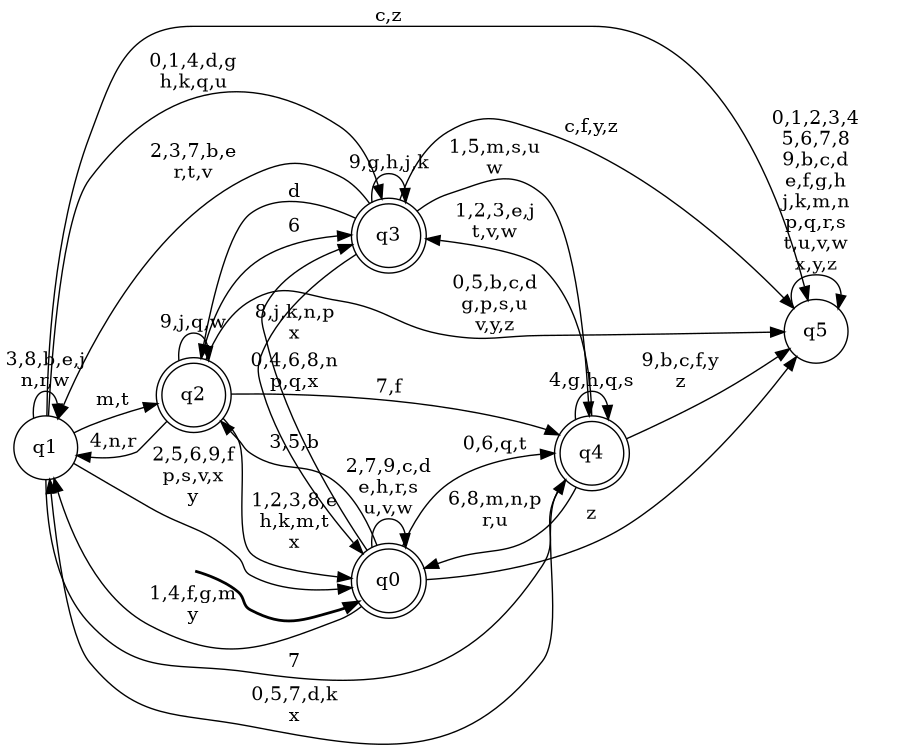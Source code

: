 digraph BlueStar {
__start0 [style = invis, shape = none, label = "", width = 0, height = 0];

rankdir=LR;
size="8,5";

s0 [style="rounded,filled", color="black", fillcolor="white" shape="doublecircle", label="q0"];
s1 [style="filled", color="black", fillcolor="white" shape="circle", label="q1"];
s2 [style="rounded,filled", color="black", fillcolor="white" shape="doublecircle", label="q2"];
s3 [style="rounded,filled", color="black", fillcolor="white" shape="doublecircle", label="q3"];
s4 [style="rounded,filled", color="black", fillcolor="white" shape="doublecircle", label="q4"];
s5 [style="filled", color="black", fillcolor="white" shape="circle", label="q5"];
subgraph cluster_main { 
	graph [pad=".75", ranksep="0.15", nodesep="0.15"];
	 style=invis; 
	__start0 -> s0 [penwidth=2];
}
s0 -> s0 [label="2,7,9,c,d\ne,h,r,s\nu,v,w"];
s0 -> s1 [label="1,4,f,g,m\ny"];
s0 -> s2 [label="3,5,b"];
s0 -> s3 [label="8,j,k,n,p\nx"];
s0 -> s4 [label="0,6,q,t"];
s0 -> s5 [label="z"];
s1 -> s0 [label="2,5,6,9,f\np,s,v,x\ny"];
s1 -> s1 [label="3,8,b,e,j\nn,r,w"];
s1 -> s2 [label="m,t"];
s1 -> s3 [label="0,1,4,d,g\nh,k,q,u"];
s1 -> s4 [label="7"];
s1 -> s5 [label="c,z"];
s2 -> s0 [label="1,2,3,8,e\nh,k,m,t\nx"];
s2 -> s1 [label="4,n,r"];
s2 -> s2 [label="9,j,q,w"];
s2 -> s3 [label="6"];
s2 -> s4 [label="7,f"];
s2 -> s5 [label="0,5,b,c,d\ng,p,s,u\nv,y,z"];
s3 -> s0 [label="0,4,6,8,n\np,q,x"];
s3 -> s1 [label="2,3,7,b,e\nr,t,v"];
s3 -> s2 [label="d"];
s3 -> s3 [label="9,g,h,j,k"];
s3 -> s4 [label="1,5,m,s,u\nw"];
s3 -> s5 [label="c,f,y,z"];
s4 -> s0 [label="6,8,m,n,p\nr,u"];
s4 -> s1 [label="0,5,7,d,k\nx"];
s4 -> s3 [label="1,2,3,e,j\nt,v,w"];
s4 -> s4 [label="4,g,h,q,s"];
s4 -> s5 [label="9,b,c,f,y\nz"];
s5 -> s5 [label="0,1,2,3,4\n5,6,7,8\n9,b,c,d\ne,f,g,h\nj,k,m,n\np,q,r,s\nt,u,v,w\nx,y,z"];

}